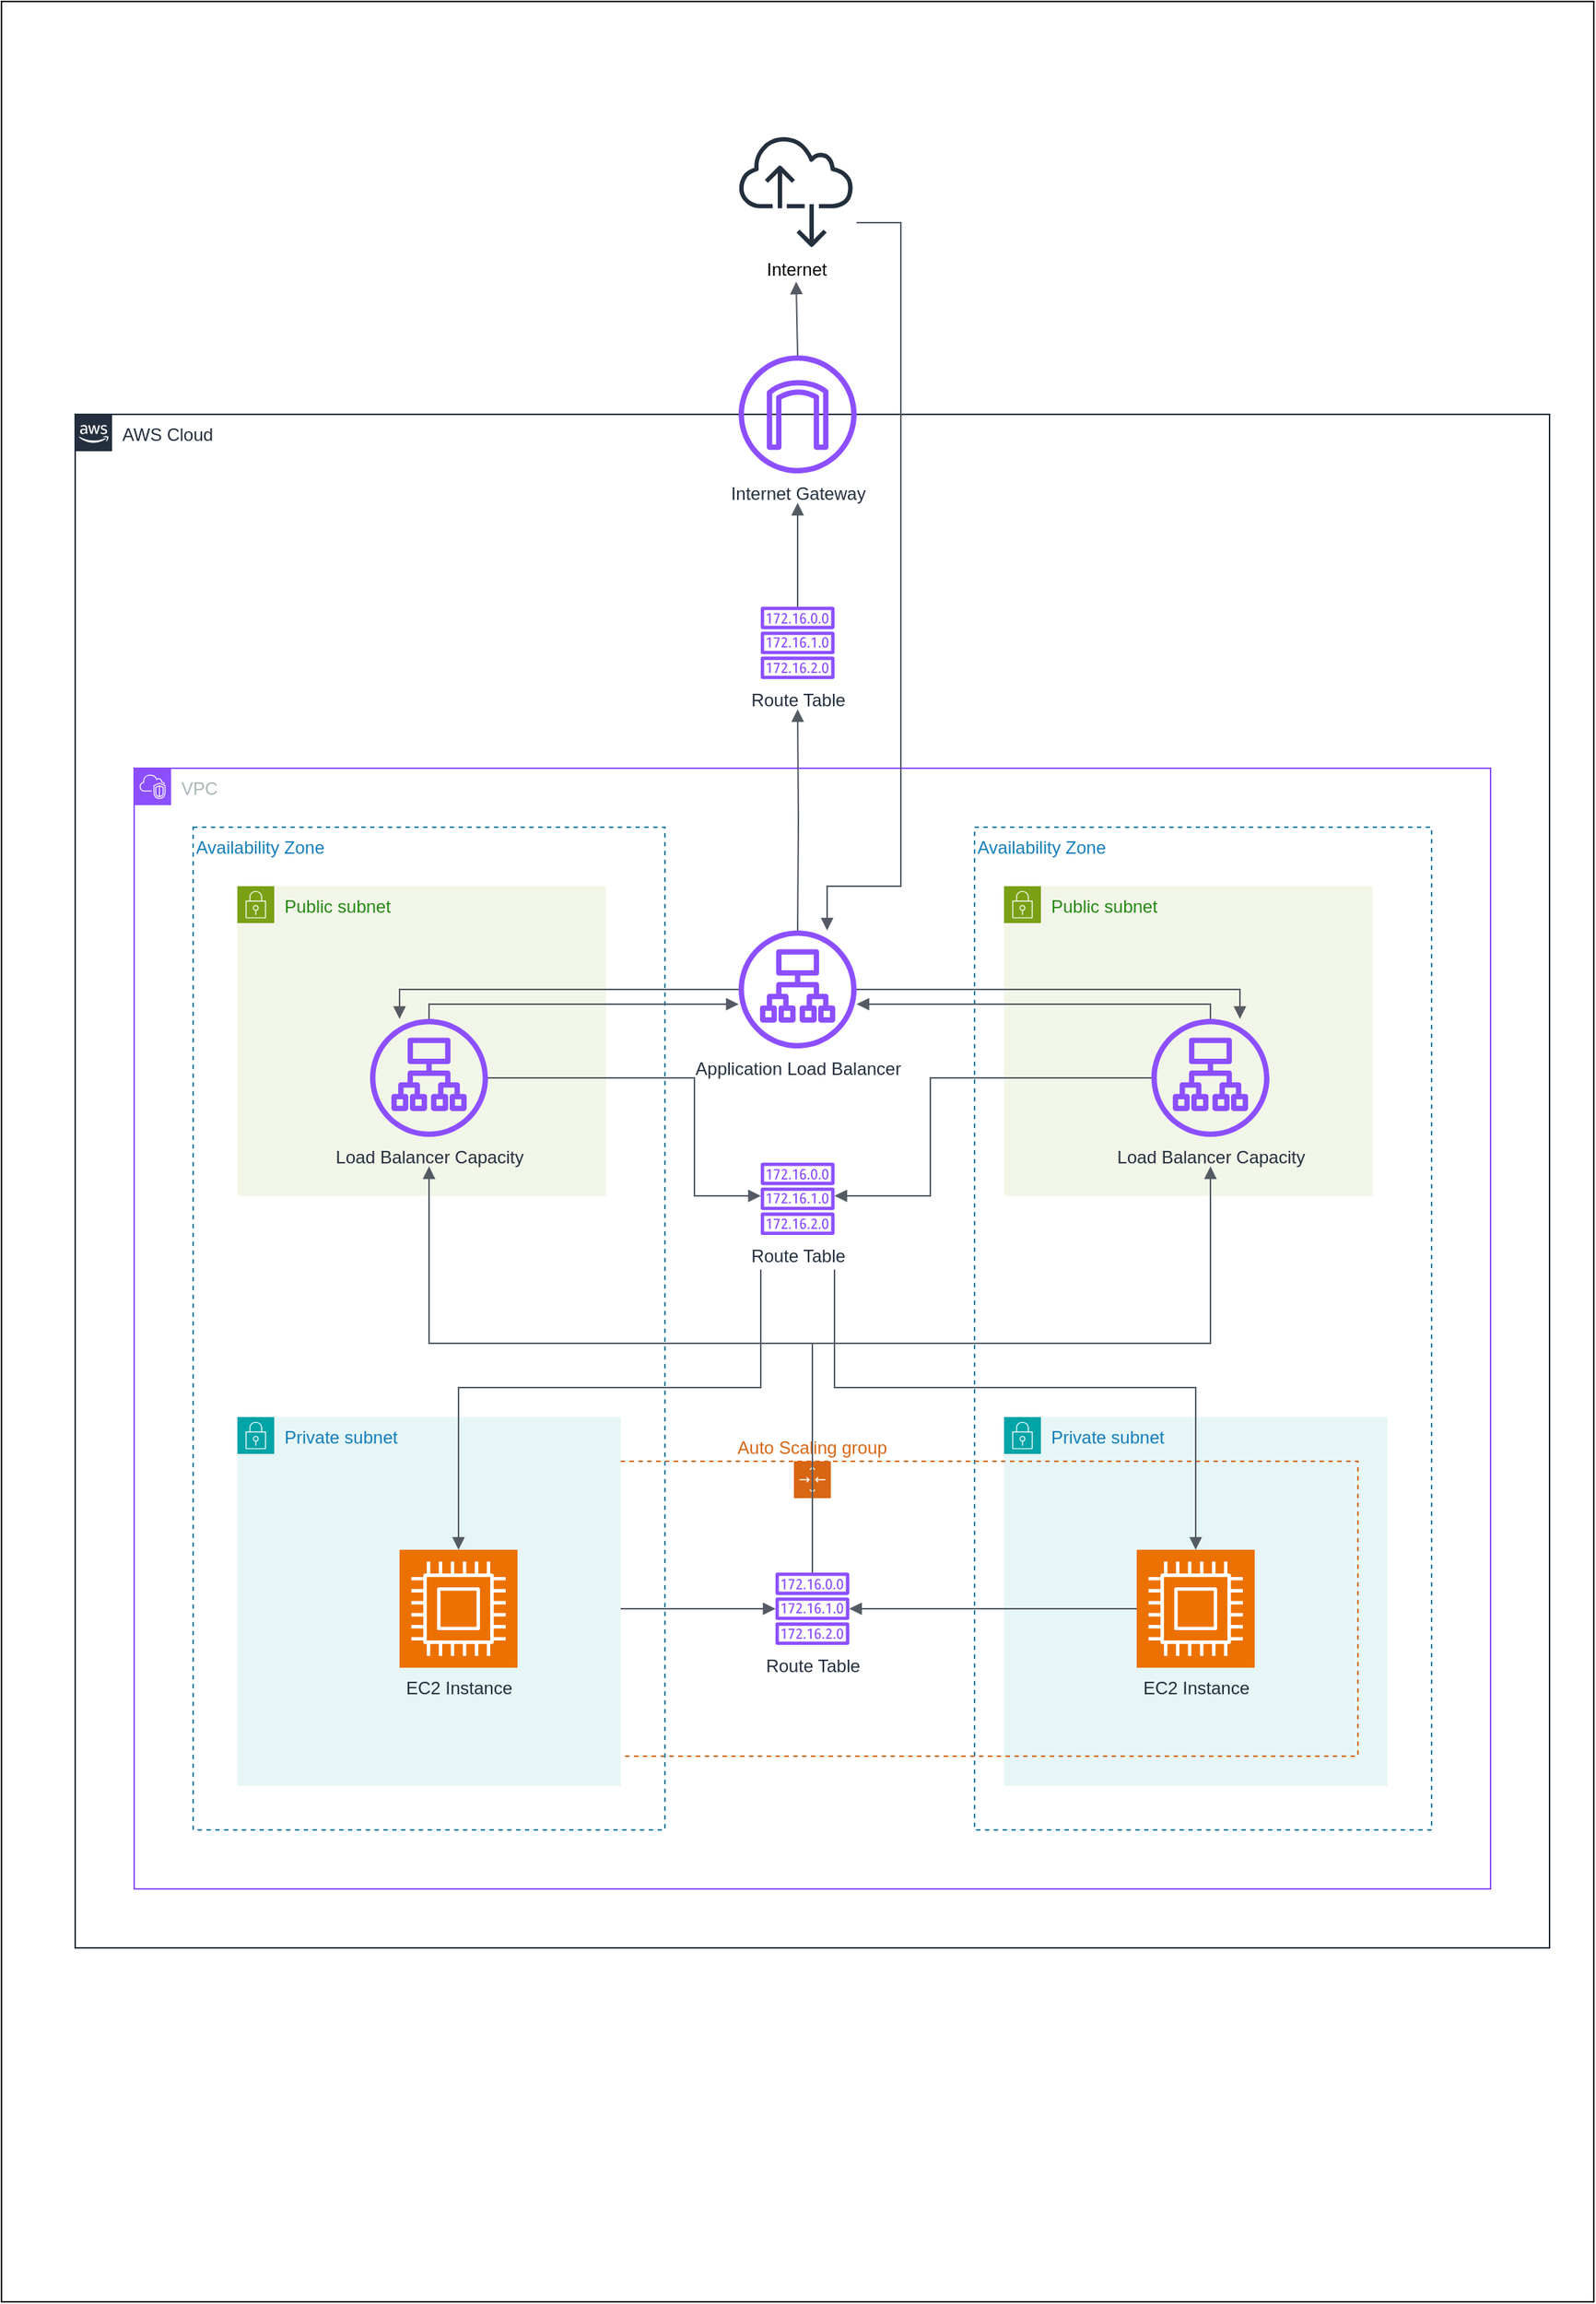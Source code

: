 <mxfile version="28.1.0">
  <diagram name="Page-1" id="t5TjCinhTsZ4I4GzuWhN">
    <mxGraphModel dx="1530" dy="853" grid="1" gridSize="10" guides="1" tooltips="1" connect="1" arrows="1" fold="1" page="1" pageScale="1" pageWidth="1169" pageHeight="1654" background="light-dark(#FFFFFF,#D5D5D5)" math="0" shadow="0">
      <root>
        <mxCell id="0" />
        <mxCell id="1" parent="0" />
        <mxCell id="IlYv2xWOa5DokMqsvlyv-54" value="" style="rounded=0;whiteSpace=wrap;html=1;fillColor=light-dark(#FFFFFF,#FFFFFF);" parent="1" vertex="1">
          <mxGeometry x="40" y="40" width="1080" height="1560" as="geometry" />
        </mxCell>
        <mxCell id="IlYv2xWOa5DokMqsvlyv-4" value="Availability Zone" style="fillColor=none;strokeColor=#147EBA;dashed=1;verticalAlign=top;fontStyle=0;fontColor=#147EBA;whiteSpace=wrap;html=1;align=left;" parent="1" vertex="1">
          <mxGeometry x="700" y="600" width="310" height="680" as="geometry" />
        </mxCell>
        <mxCell id="IlYv2xWOa5DokMqsvlyv-22" value="AWS Cloud" style="points=[[0,0],[0.25,0],[0.5,0],[0.75,0],[1,0],[1,0.25],[1,0.5],[1,0.75],[1,1],[0.75,1],[0.5,1],[0.25,1],[0,1],[0,0.75],[0,0.5],[0,0.25]];outlineConnect=0;gradientColor=none;html=1;whiteSpace=wrap;fontSize=12;fontStyle=0;container=0;pointerEvents=0;collapsible=0;recursiveResize=0;shape=mxgraph.aws4.group;grIcon=mxgraph.aws4.group_aws_cloud_alt;strokeColor=light-dark(#232F3E,#2E3034);fillColor=none;verticalAlign=top;align=left;spacingLeft=30;fontColor=light-dark(#232F3E,#060606);dashed=0;" parent="1" vertex="1">
          <mxGeometry x="90" y="320" width="1000" height="1040" as="geometry" />
        </mxCell>
        <mxCell id="IlYv2xWOa5DokMqsvlyv-23" value="VPC" style="points=[[0,0],[0.25,0],[0.5,0],[0.75,0],[1,0],[1,0.25],[1,0.5],[1,0.75],[1,1],[0.75,1],[0.5,1],[0.25,1],[0,1],[0,0.75],[0,0.5],[0,0.25]];outlineConnect=0;gradientColor=none;html=1;whiteSpace=wrap;fontSize=12;fontStyle=0;container=0;pointerEvents=0;collapsible=0;recursiveResize=0;shape=mxgraph.aws4.group;grIcon=mxgraph.aws4.group_vpc2;strokeColor=#8C4FFF;fillColor=none;verticalAlign=top;align=left;spacingLeft=30;fontColor=#AAB7B8;dashed=0;" parent="1" vertex="1">
          <mxGeometry x="130" y="560" width="920" height="760" as="geometry" />
        </mxCell>
        <mxCell id="IlYv2xWOa5DokMqsvlyv-9" value="Private subnet" style="points=[[0,0],[0.25,0],[0.5,0],[0.75,0],[1,0],[1,0.25],[1,0.5],[1,0.75],[1,1],[0.75,1],[0.5,1],[0.25,1],[0,1],[0,0.75],[0,0.5],[0,0.25]];outlineConnect=0;gradientColor=none;html=1;whiteSpace=wrap;fontSize=12;fontStyle=0;container=1;pointerEvents=0;collapsible=0;recursiveResize=0;shape=mxgraph.aws4.group;grIcon=mxgraph.aws4.group_security_group;grStroke=0;strokeColor=#00A4A6;fillColor=#E6F6F7;verticalAlign=top;align=left;spacingLeft=30;fontColor=#147EBA;dashed=0;" parent="1" vertex="1">
          <mxGeometry x="720" y="1000" width="260" height="250" as="geometry" />
        </mxCell>
        <mxCell id="IlYv2xWOa5DokMqsvlyv-5" value="Auto Scaling group" style="points=[[0,0],[0.25,0],[0.5,0],[0.75,0],[1,0],[1,0.25],[1,0.5],[1,0.75],[1,1],[0.75,1],[0.5,1],[0.25,1],[0,1],[0,0.75],[0,0.5],[0,0.25]];outlineConnect=0;gradientColor=none;html=1;whiteSpace=wrap;fontSize=12;fontStyle=0;container=0;pointerEvents=0;collapsible=0;recursiveResize=0;shape=mxgraph.aws4.groupCenter;grIcon=mxgraph.aws4.group_auto_scaling_group;grStroke=1;strokeColor=#D86613;fillColor=none;verticalAlign=bottom;align=center;fontColor=#D86613;dashed=1;spacingTop=25;labelPosition=center;verticalLabelPosition=top;" parent="1" vertex="1">
          <mxGeometry x="220" y="1030" width="740" height="200" as="geometry" />
        </mxCell>
        <mxCell id="IlYv2xWOa5DokMqsvlyv-11" value="Public subnet" style="points=[[0,0],[0.25,0],[0.5,0],[0.75,0],[1,0],[1,0.25],[1,0.5],[1,0.75],[1,1],[0.75,1],[0.5,1],[0.25,1],[0,1],[0,0.75],[0,0.5],[0,0.25]];outlineConnect=0;gradientColor=none;html=1;whiteSpace=wrap;fontSize=12;fontStyle=0;container=0;pointerEvents=0;collapsible=0;recursiveResize=0;shape=mxgraph.aws4.group;grIcon=mxgraph.aws4.group_security_group;grStroke=0;strokeColor=#7AA116;fillColor=#F2F6E8;verticalAlign=top;align=left;spacingLeft=30;fontColor=#248814;dashed=0;" parent="1" vertex="1">
          <mxGeometry x="720" y="640" width="250" height="210" as="geometry" />
        </mxCell>
        <mxCell id="IlYv2xWOa5DokMqsvlyv-26" value="Route Table" style="sketch=0;outlineConnect=0;fontColor=light-dark(#232F3E,#010101);gradientColor=none;fillColor=#8C4FFF;strokeColor=none;dashed=0;verticalLabelPosition=bottom;verticalAlign=top;align=center;html=1;fontSize=12;fontStyle=0;aspect=fixed;pointerEvents=1;shape=mxgraph.aws4.route_table;" parent="1" vertex="1">
          <mxGeometry x="555" y="450" width="50" height="50" as="geometry" />
        </mxCell>
        <mxCell id="IlYv2xWOa5DokMqsvlyv-31" value="" style="edgeStyle=orthogonalEdgeStyle;html=1;endArrow=none;elbow=vertical;startArrow=block;startFill=1;strokeColor=light-dark(#545B64,#DD0505);rounded=0;" parent="1" target="IlYv2xWOa5DokMqsvlyv-18" edge="1">
          <mxGeometry width="100" relative="1" as="geometry">
            <mxPoint x="579" y="230" as="sourcePoint" />
            <mxPoint x="705" y="420" as="targetPoint" />
          </mxGeometry>
        </mxCell>
        <mxCell id="IlYv2xWOa5DokMqsvlyv-32" value="" style="edgeStyle=orthogonalEdgeStyle;html=1;endArrow=block;elbow=vertical;startArrow=none;endFill=1;strokeColor=light-dark(#545B64,#DD0505);rounded=0;" parent="1" source="IlYv2xWOa5DokMqsvlyv-26" edge="1">
          <mxGeometry width="100" relative="1" as="geometry">
            <mxPoint x="605" y="420" as="sourcePoint" />
            <mxPoint x="580" y="380" as="targetPoint" />
          </mxGeometry>
        </mxCell>
        <mxCell id="IlYv2xWOa5DokMqsvlyv-33" value="" style="edgeStyle=orthogonalEdgeStyle;html=1;endArrow=none;elbow=vertical;startArrow=block;startFill=1;strokeColor=light-dark(#545B64,#DD0505);rounded=0;" parent="1" target="IlYv2xWOa5DokMqsvlyv-16" edge="1">
          <mxGeometry width="100" relative="1" as="geometry">
            <mxPoint x="580" y="520" as="sourcePoint" />
            <mxPoint x="705" y="620" as="targetPoint" />
          </mxGeometry>
        </mxCell>
        <mxCell id="IlYv2xWOa5DokMqsvlyv-34" value="" style="edgeStyle=orthogonalEdgeStyle;html=1;endArrow=none;elbow=vertical;startArrow=block;startFill=1;strokeColor=light-dark(#545B64,#000BA8);rounded=0;" parent="1" source="IlYv2xWOa5DokMqsvlyv-16" edge="1">
          <mxGeometry width="100" relative="1" as="geometry">
            <mxPoint x="605" y="480" as="sourcePoint" />
            <mxPoint x="620" y="190" as="targetPoint" />
            <Array as="points">
              <mxPoint x="600" y="640" />
              <mxPoint x="650" y="640" />
              <mxPoint x="650" y="190" />
            </Array>
          </mxGeometry>
        </mxCell>
        <mxCell id="IlYv2xWOa5DokMqsvlyv-36" value="" style="edgeStyle=orthogonalEdgeStyle;html=1;endArrow=none;elbow=vertical;startArrow=block;startFill=1;strokeColor=light-dark(#545B64,#023DDF);rounded=0;" parent="1" source="IlYv2xWOa5DokMqsvlyv-30" target="IlYv2xWOa5DokMqsvlyv-16" edge="1">
          <mxGeometry width="100" relative="1" as="geometry">
            <mxPoint x="605" y="620" as="sourcePoint" />
            <mxPoint x="705" y="620" as="targetPoint" />
            <Array as="points">
              <mxPoint x="880" y="710" />
            </Array>
          </mxGeometry>
        </mxCell>
        <mxCell id="IlYv2xWOa5DokMqsvlyv-30" value="Load Balancer Capacity" style="sketch=0;outlineConnect=0;fontColor=light-dark(#232F3E,#000000);gradientColor=none;fillColor=#8C4FFF;strokeColor=none;dashed=0;verticalLabelPosition=bottom;verticalAlign=top;align=center;html=1;fontSize=12;fontStyle=0;aspect=fixed;pointerEvents=1;shape=mxgraph.aws4.application_load_balancer;" parent="1" vertex="1">
          <mxGeometry x="820" y="730" width="80" height="80" as="geometry" />
        </mxCell>
        <mxCell id="IlYv2xWOa5DokMqsvlyv-39" value="" style="edgeStyle=orthogonalEdgeStyle;html=1;endArrow=none;elbow=vertical;startArrow=block;startFill=1;strokeColor=light-dark(#545B64,#DA120C);rounded=0;" parent="1" source="IlYv2xWOa5DokMqsvlyv-16" target="IlYv2xWOa5DokMqsvlyv-30" edge="1">
          <mxGeometry width="100" relative="1" as="geometry">
            <mxPoint x="605" y="690" as="sourcePoint" />
            <mxPoint x="705" y="690" as="targetPoint" />
            <Array as="points">
              <mxPoint x="860" y="720" />
            </Array>
          </mxGeometry>
        </mxCell>
        <mxCell id="IlYv2xWOa5DokMqsvlyv-41" value="" style="edgeStyle=orthogonalEdgeStyle;html=1;endArrow=none;elbow=vertical;startArrow=block;startFill=1;strokeColor=light-dark(#545B64,#0071D5);rounded=0;" parent="1" source="IlYv2xWOa5DokMqsvlyv-25" target="IlYv2xWOa5DokMqsvlyv-30" edge="1">
          <mxGeometry width="100" relative="1" as="geometry">
            <mxPoint x="605" y="760" as="sourcePoint" />
            <mxPoint x="705" y="760" as="targetPoint" />
            <Array as="points">
              <mxPoint x="670" y="850" />
              <mxPoint x="670" y="770" />
            </Array>
          </mxGeometry>
        </mxCell>
        <mxCell id="IlYv2xWOa5DokMqsvlyv-45" value="" style="edgeStyle=orthogonalEdgeStyle;html=1;endArrow=none;elbow=vertical;startArrow=block;startFill=1;strokeColor=light-dark(#545B64,#E23E27);rounded=0;" parent="1" source="IlYv2xWOa5DokMqsvlyv-24" target="IlYv2xWOa5DokMqsvlyv-43" edge="1">
          <mxGeometry width="100" relative="1" as="geometry">
            <mxPoint x="605" y="970" as="sourcePoint" />
            <mxPoint x="705" y="970" as="targetPoint" />
          </mxGeometry>
        </mxCell>
        <mxCell id="IlYv2xWOa5DokMqsvlyv-49" value="" style="edgeStyle=orthogonalEdgeStyle;html=1;endArrow=none;elbow=vertical;startArrow=block;startFill=1;strokeColor=light-dark(#545B64,#0209D5);rounded=0;" parent="1" source="IlYv2xWOa5DokMqsvlyv-44" edge="1">
          <mxGeometry width="100" relative="1" as="geometry">
            <mxPoint x="605" y="970" as="sourcePoint" />
            <mxPoint x="605" y="900" as="targetPoint" />
            <Array as="points">
              <mxPoint x="850" y="980" />
              <mxPoint x="605" y="980" />
            </Array>
          </mxGeometry>
        </mxCell>
        <mxCell id="IlYv2xWOa5DokMqsvlyv-51" value="" style="edgeStyle=orthogonalEdgeStyle;html=1;endArrow=none;elbow=vertical;startArrow=block;startFill=1;strokeColor=light-dark(#545B64,#EE391B);rounded=0;" parent="1" target="IlYv2xWOa5DokMqsvlyv-24" edge="1">
          <mxGeometry width="100" relative="1" as="geometry">
            <mxPoint x="860" y="830" as="sourcePoint" />
            <mxPoint x="705" y="970" as="targetPoint" />
            <Array as="points">
              <mxPoint x="860" y="950" />
              <mxPoint x="590" y="950" />
            </Array>
          </mxGeometry>
        </mxCell>
        <mxCell id="IlYv2xWOa5DokMqsvlyv-25" value="Route Table" style="sketch=0;outlineConnect=0;fontColor=light-dark(#232F3E,#000000);gradientColor=none;fillColor=#8C4FFF;strokeColor=none;dashed=0;verticalLabelPosition=bottom;verticalAlign=top;align=center;html=1;fontSize=12;fontStyle=0;aspect=fixed;pointerEvents=1;shape=mxgraph.aws4.route_table;" parent="1" vertex="1">
          <mxGeometry x="555" y="827" width="50" height="50" as="geometry" />
        </mxCell>
        <mxCell id="IlYv2xWOa5DokMqsvlyv-16" value="Application Load Balancer" style="sketch=0;outlineConnect=0;fontColor=light-dark(#232F3E,#000000);gradientColor=none;fillColor=#8C4FFF;strokeColor=none;dashed=0;verticalLabelPosition=bottom;verticalAlign=top;align=center;html=1;fontSize=12;fontStyle=0;aspect=fixed;pointerEvents=1;shape=mxgraph.aws4.application_load_balancer;" parent="1" vertex="1">
          <mxGeometry x="540" y="670" width="80" height="80" as="geometry" />
        </mxCell>
        <mxCell id="IlYv2xWOa5DokMqsvlyv-3" value="Availability Zone" style="fillColor=none;strokeColor=#147EBA;dashed=1;verticalAlign=top;fontStyle=0;fontColor=#147EBA;whiteSpace=wrap;html=1;align=left;" parent="1" vertex="1">
          <mxGeometry x="170" y="600" width="320" height="680" as="geometry" />
        </mxCell>
        <mxCell id="IlYv2xWOa5DokMqsvlyv-10" value="Public subnet" style="points=[[0,0],[0.25,0],[0.5,0],[0.75,0],[1,0],[1,0.25],[1,0.5],[1,0.75],[1,1],[0.75,1],[0.5,1],[0.25,1],[0,1],[0,0.75],[0,0.5],[0,0.25]];outlineConnect=0;gradientColor=none;html=1;whiteSpace=wrap;fontSize=12;fontStyle=0;container=0;pointerEvents=0;collapsible=0;recursiveResize=0;shape=mxgraph.aws4.group;grIcon=mxgraph.aws4.group_security_group;grStroke=0;strokeColor=#7AA116;fillColor=#F2F6E8;verticalAlign=top;align=left;spacingLeft=30;fontColor=#248814;dashed=0;" parent="1" vertex="1">
          <mxGeometry x="200" y="640" width="250" height="210" as="geometry" />
        </mxCell>
        <mxCell id="IlYv2xWOa5DokMqsvlyv-8" value="Private subnet" style="points=[[0,0],[0.25,0],[0.5,0],[0.75,0],[1,0],[1,0.25],[1,0.5],[1,0.75],[1,1],[0.75,1],[0.5,1],[0.25,1],[0,1],[0,0.75],[0,0.5],[0,0.25]];outlineConnect=0;gradientColor=none;html=1;whiteSpace=wrap;fontSize=12;fontStyle=0;container=1;pointerEvents=0;collapsible=0;recursiveResize=0;shape=mxgraph.aws4.group;grIcon=mxgraph.aws4.group_security_group;grStroke=0;strokeColor=#00A4A6;fillColor=#E6F6F7;verticalAlign=top;align=left;spacingLeft=30;fontColor=#147EBA;dashed=0;" parent="1" vertex="1">
          <mxGeometry x="200" y="1000" width="260" height="250" as="geometry" />
        </mxCell>
        <mxCell id="IlYv2xWOa5DokMqsvlyv-35" value="" style="edgeStyle=orthogonalEdgeStyle;html=1;endArrow=none;elbow=vertical;startArrow=block;startFill=1;strokeColor=light-dark(#545B64,#023DDF);rounded=0;" parent="1" source="IlYv2xWOa5DokMqsvlyv-29" target="IlYv2xWOa5DokMqsvlyv-16" edge="1">
          <mxGeometry width="100" relative="1" as="geometry">
            <mxPoint x="364" y="705" as="sourcePoint" />
            <mxPoint x="705" y="760" as="targetPoint" />
            <Array as="points">
              <mxPoint x="310" y="710" />
            </Array>
          </mxGeometry>
        </mxCell>
        <mxCell id="IlYv2xWOa5DokMqsvlyv-29" value="Load Balancer Capacity" style="sketch=0;outlineConnect=0;fontColor=light-dark(#232F3E,#000000);gradientColor=none;fillColor=#8C4FFF;strokeColor=none;dashed=0;verticalLabelPosition=bottom;verticalAlign=top;align=center;html=1;fontSize=12;fontStyle=0;aspect=fixed;pointerEvents=1;shape=mxgraph.aws4.application_load_balancer;" parent="1" vertex="1">
          <mxGeometry x="290" y="730" width="80" height="80" as="geometry" />
        </mxCell>
        <mxCell id="IlYv2xWOa5DokMqsvlyv-38" value="" style="edgeStyle=orthogonalEdgeStyle;html=1;endArrow=none;elbow=vertical;startArrow=block;startFill=1;strokeColor=light-dark(#545B64,#DA120C);rounded=0;" parent="1" source="IlYv2xWOa5DokMqsvlyv-16" target="IlYv2xWOa5DokMqsvlyv-29" edge="1">
          <mxGeometry width="100" relative="1" as="geometry">
            <mxPoint x="605" y="690" as="sourcePoint" />
            <mxPoint x="705" y="690" as="targetPoint" />
            <Array as="points">
              <mxPoint x="330" y="720" />
            </Array>
          </mxGeometry>
        </mxCell>
        <mxCell id="IlYv2xWOa5DokMqsvlyv-40" value="" style="edgeStyle=orthogonalEdgeStyle;html=1;endArrow=none;elbow=vertical;startArrow=block;startFill=1;strokeColor=light-dark(#545B64,#0071D5);rounded=0;" parent="1" source="IlYv2xWOa5DokMqsvlyv-25" target="IlYv2xWOa5DokMqsvlyv-29" edge="1">
          <mxGeometry width="100" relative="1" as="geometry">
            <mxPoint x="605" y="760" as="sourcePoint" />
            <mxPoint x="705" y="760" as="targetPoint" />
            <Array as="points">
              <mxPoint x="510" y="850" />
              <mxPoint x="510" y="770" />
            </Array>
          </mxGeometry>
        </mxCell>
        <mxCell id="IlYv2xWOa5DokMqsvlyv-43" value="EC2 Instance" style="sketch=0;points=[[0,0,0],[0.25,0,0],[0.5,0,0],[0.75,0,0],[1,0,0],[0,1,0],[0.25,1,0],[0.5,1,0],[0.75,1,0],[1,1,0],[0,0.25,0],[0,0.5,0],[0,0.75,0],[1,0.25,0],[1,0.5,0],[1,0.75,0]];outlineConnect=0;fontColor=light-dark(#232F3E,#000000);fillColor=#ED7100;strokeColor=#ffffff;dashed=0;verticalLabelPosition=bottom;verticalAlign=top;align=center;html=1;fontSize=12;fontStyle=0;aspect=fixed;shape=mxgraph.aws4.resourceIcon;resIcon=mxgraph.aws4.compute;" parent="1" vertex="1">
          <mxGeometry x="310" y="1090" width="80" height="80" as="geometry" />
        </mxCell>
        <mxCell id="IlYv2xWOa5DokMqsvlyv-48" value="" style="edgeStyle=orthogonalEdgeStyle;html=1;endArrow=none;elbow=vertical;startArrow=block;startFill=1;strokeColor=light-dark(#545B64,#0209D5);rounded=0;exitX=0.5;exitY=0;exitDx=0;exitDy=0;exitPerimeter=0;" parent="1" source="IlYv2xWOa5DokMqsvlyv-43" edge="1">
          <mxGeometry width="100" relative="1" as="geometry">
            <mxPoint x="605" y="970" as="sourcePoint" />
            <mxPoint x="555" y="900" as="targetPoint" />
            <Array as="points">
              <mxPoint x="350" y="980" />
              <mxPoint x="555" y="980" />
            </Array>
          </mxGeometry>
        </mxCell>
        <mxCell id="IlYv2xWOa5DokMqsvlyv-24" value="Route Table" style="sketch=0;outlineConnect=0;fontColor=light-dark(#232F3E,#010101);gradientColor=none;fillColor=#8C4FFF;strokeColor=none;dashed=0;verticalLabelPosition=bottom;verticalAlign=top;align=center;html=1;fontSize=12;fontStyle=0;aspect=fixed;pointerEvents=1;shape=mxgraph.aws4.route_table;" parent="1" vertex="1">
          <mxGeometry x="565" y="1105" width="50" height="50" as="geometry" />
        </mxCell>
        <mxCell id="IlYv2xWOa5DokMqsvlyv-44" value="EC2 Instance" style="sketch=0;points=[[0,0,0],[0.25,0,0],[0.5,0,0],[0.75,0,0],[1,0,0],[0,1,0],[0.25,1,0],[0.5,1,0],[0.75,1,0],[1,1,0],[0,0.25,0],[0,0.5,0],[0,0.75,0],[1,0.25,0],[1,0.5,0],[1,0.75,0]];outlineConnect=0;fontColor=light-dark(#232F3E,#000000);fillColor=#ED7100;strokeColor=#ffffff;dashed=0;verticalLabelPosition=bottom;verticalAlign=top;align=center;html=1;fontSize=12;fontStyle=0;aspect=fixed;shape=mxgraph.aws4.resourceIcon;resIcon=mxgraph.aws4.compute;" parent="1" vertex="1">
          <mxGeometry x="810" y="1090" width="80" height="80" as="geometry" />
        </mxCell>
        <mxCell id="IlYv2xWOa5DokMqsvlyv-46" value="" style="edgeStyle=orthogonalEdgeStyle;html=1;endArrow=none;elbow=vertical;startArrow=block;startFill=1;strokeColor=light-dark(#545B64,#E23E27);rounded=0;entryX=0;entryY=0.5;entryDx=0;entryDy=0;entryPerimeter=0;" parent="1" source="IlYv2xWOa5DokMqsvlyv-24" target="IlYv2xWOa5DokMqsvlyv-44" edge="1">
          <mxGeometry width="100" relative="1" as="geometry">
            <mxPoint x="605" y="970" as="sourcePoint" />
            <mxPoint x="705" y="970" as="targetPoint" />
          </mxGeometry>
        </mxCell>
        <mxCell id="IlYv2xWOa5DokMqsvlyv-56" value="Internet" style="sketch=0;outlineConnect=0;fontColor=light-dark(#000000,#000000);gradientColor=none;fillColor=#232F3D;strokeColor=none;dashed=0;verticalLabelPosition=bottom;verticalAlign=top;align=center;html=1;fontSize=12;fontStyle=0;aspect=fixed;pointerEvents=1;shape=mxgraph.aws4.internet_alt2;" parent="1" vertex="1">
          <mxGeometry x="540" y="130" width="78" height="78" as="geometry" />
        </mxCell>
        <mxCell id="IlYv2xWOa5DokMqsvlyv-18" value="Internet Gateway" style="sketch=0;outlineConnect=0;fontColor=light-dark(#232F3E,#000000);gradientColor=none;fillColor=#8C4FFF;strokeColor=none;dashed=0;verticalLabelPosition=bottom;verticalAlign=top;align=center;html=1;fontSize=12;fontStyle=0;aspect=fixed;pointerEvents=1;shape=mxgraph.aws4.internet_gateway;" parent="1" vertex="1">
          <mxGeometry x="540" y="280" width="80" height="80" as="geometry" />
        </mxCell>
        <mxCell id="IlYv2xWOa5DokMqsvlyv-50" value="" style="edgeStyle=orthogonalEdgeStyle;html=1;endArrow=none;elbow=vertical;startArrow=block;startFill=1;strokeColor=light-dark(#545B64,#EE391B);rounded=0;" parent="1" target="IlYv2xWOa5DokMqsvlyv-24" edge="1">
          <mxGeometry width="100" relative="1" as="geometry">
            <mxPoint x="330" y="830" as="sourcePoint" />
            <mxPoint x="705" y="970" as="targetPoint" />
            <Array as="points">
              <mxPoint x="330" y="950" />
              <mxPoint x="590" y="950" />
            </Array>
          </mxGeometry>
        </mxCell>
      </root>
    </mxGraphModel>
  </diagram>
</mxfile>
